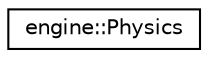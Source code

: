 digraph "Graphical Class Hierarchy"
{
  edge [fontname="Helvetica",fontsize="10",labelfontname="Helvetica",labelfontsize="10"];
  node [fontname="Helvetica",fontsize="10",shape=record];
  rankdir="LR";
  Node1 [label="engine::Physics",height=0.2,width=0.4,color="black", fillcolor="white", style="filled",URL="$classengine_1_1_physics.html"];
}
